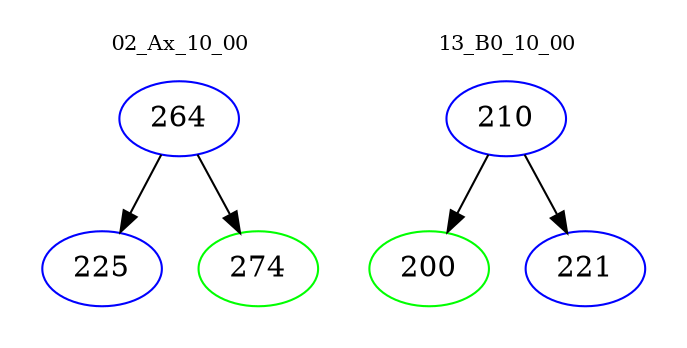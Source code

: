 digraph{
subgraph cluster_0 {
color = white
label = "02_Ax_10_00";
fontsize=10;
T0_264 [label="264", color="blue"]
T0_264 -> T0_225 [color="black"]
T0_225 [label="225", color="blue"]
T0_264 -> T0_274 [color="black"]
T0_274 [label="274", color="green"]
}
subgraph cluster_1 {
color = white
label = "13_B0_10_00";
fontsize=10;
T1_210 [label="210", color="blue"]
T1_210 -> T1_200 [color="black"]
T1_200 [label="200", color="green"]
T1_210 -> T1_221 [color="black"]
T1_221 [label="221", color="blue"]
}
}
